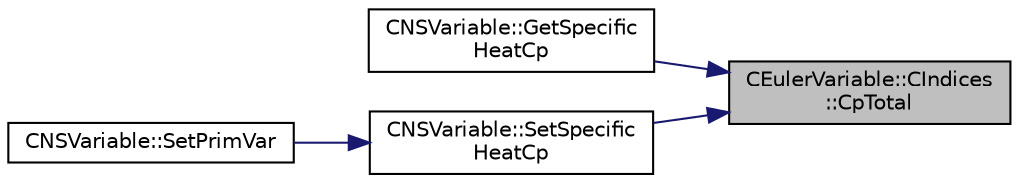 digraph "CEulerVariable::CIndices::CpTotal"
{
 // LATEX_PDF_SIZE
  edge [fontname="Helvetica",fontsize="10",labelfontname="Helvetica",labelfontsize="10"];
  node [fontname="Helvetica",fontsize="10",shape=record];
  rankdir="RL";
  Node1 [label="CEulerVariable::CIndices\l::CpTotal",height=0.2,width=0.4,color="black", fillcolor="grey75", style="filled", fontcolor="black",tooltip=" "];
  Node1 -> Node2 [dir="back",color="midnightblue",fontsize="10",style="solid",fontname="Helvetica"];
  Node2 [label="CNSVariable::GetSpecific\lHeatCp",height=0.2,width=0.4,color="black", fillcolor="white", style="filled",URL="$classCNSVariable.html#a5c25b898233ef82b631c3b283ecba6b8",tooltip="Get the specific heat at constant P of the flow."];
  Node1 -> Node3 [dir="back",color="midnightblue",fontsize="10",style="solid",fontname="Helvetica"];
  Node3 [label="CNSVariable::SetSpecific\lHeatCp",height=0.2,width=0.4,color="black", fillcolor="white", style="filled",URL="$classCNSVariable.html#aa31bcfca7ace11bb4ea3e4f098554bad",tooltip="Set the specific heat Cp."];
  Node3 -> Node4 [dir="back",color="midnightblue",fontsize="10",style="solid",fontname="Helvetica"];
  Node4 [label="CNSVariable::SetPrimVar",height=0.2,width=0.4,color="black", fillcolor="white", style="filled",URL="$classCNSVariable.html#a0db8c1ede5090174259a69548d20c9fe",tooltip="Set all the primitive variables for compressible flows."];
}

